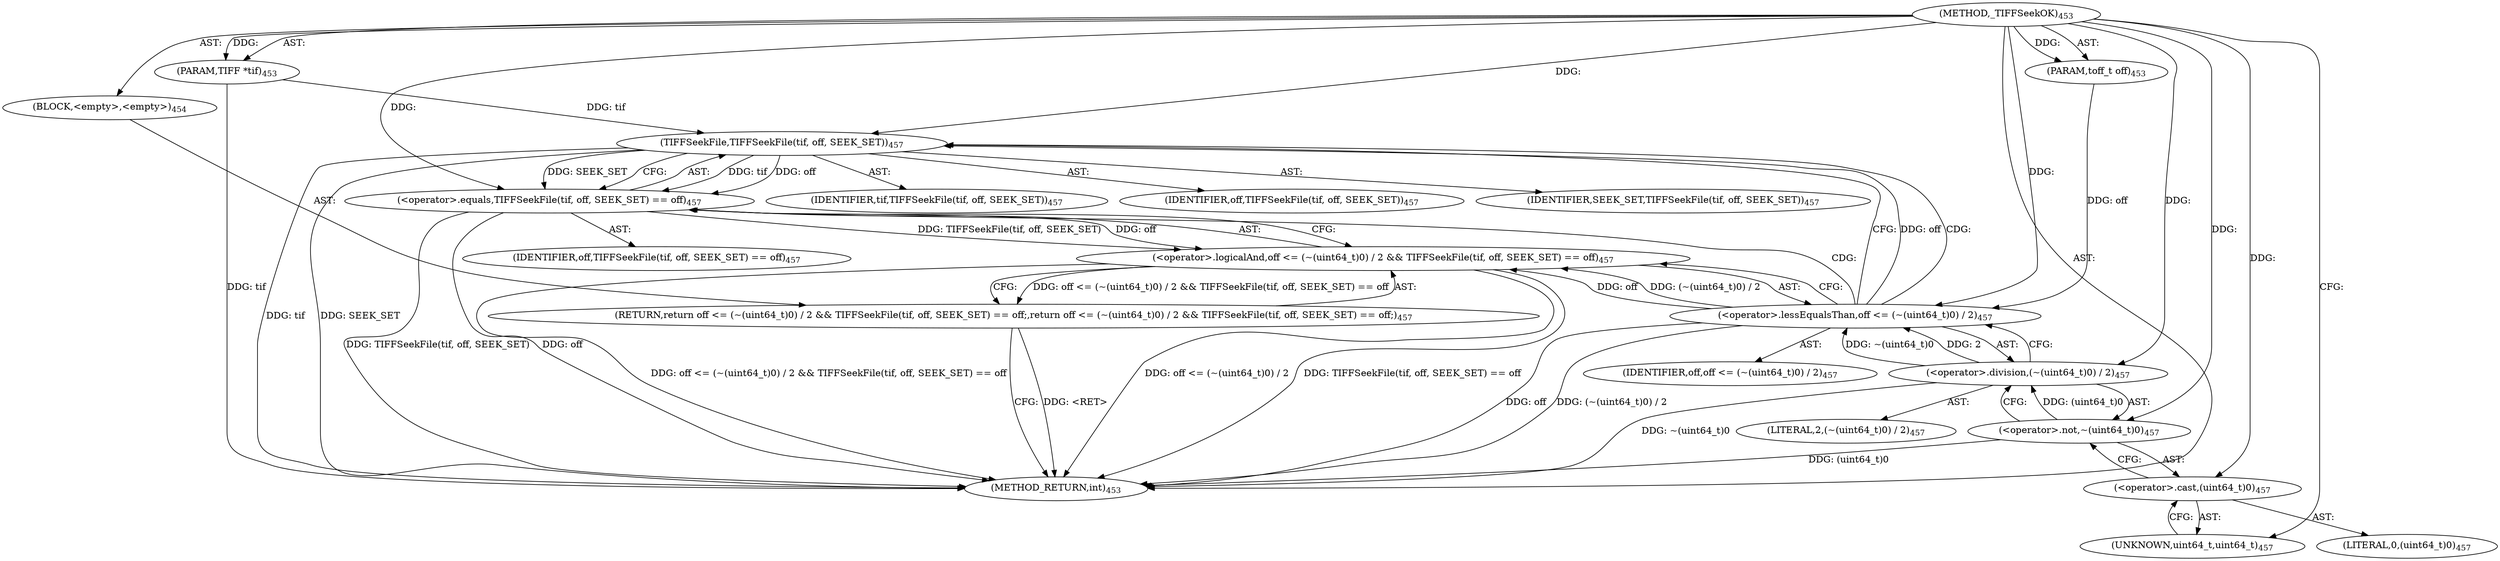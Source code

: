 digraph "_TIFFSeekOK" {  
"21656" [label = <(METHOD,_TIFFSeekOK)<SUB>453</SUB>> ]
"21657" [label = <(PARAM,TIFF *tif)<SUB>453</SUB>> ]
"21658" [label = <(PARAM,toff_t off)<SUB>453</SUB>> ]
"21659" [label = <(BLOCK,&lt;empty&gt;,&lt;empty&gt;)<SUB>454</SUB>> ]
"21660" [label = <(RETURN,return off &lt;= (~(uint64_t)0) / 2 &amp;&amp; TIFFSeekFile(tif, off, SEEK_SET) == off;,return off &lt;= (~(uint64_t)0) / 2 &amp;&amp; TIFFSeekFile(tif, off, SEEK_SET) == off;)<SUB>457</SUB>> ]
"21661" [label = <(&lt;operator&gt;.logicalAnd,off &lt;= (~(uint64_t)0) / 2 &amp;&amp; TIFFSeekFile(tif, off, SEEK_SET) == off)<SUB>457</SUB>> ]
"21662" [label = <(&lt;operator&gt;.lessEqualsThan,off &lt;= (~(uint64_t)0) / 2)<SUB>457</SUB>> ]
"21663" [label = <(IDENTIFIER,off,off &lt;= (~(uint64_t)0) / 2)<SUB>457</SUB>> ]
"21664" [label = <(&lt;operator&gt;.division,(~(uint64_t)0) / 2)<SUB>457</SUB>> ]
"21665" [label = <(&lt;operator&gt;.not,~(uint64_t)0)<SUB>457</SUB>> ]
"21666" [label = <(&lt;operator&gt;.cast,(uint64_t)0)<SUB>457</SUB>> ]
"21667" [label = <(UNKNOWN,uint64_t,uint64_t)<SUB>457</SUB>> ]
"21668" [label = <(LITERAL,0,(uint64_t)0)<SUB>457</SUB>> ]
"21669" [label = <(LITERAL,2,(~(uint64_t)0) / 2)<SUB>457</SUB>> ]
"21670" [label = <(&lt;operator&gt;.equals,TIFFSeekFile(tif, off, SEEK_SET) == off)<SUB>457</SUB>> ]
"21671" [label = <(TIFFSeekFile,TIFFSeekFile(tif, off, SEEK_SET))<SUB>457</SUB>> ]
"21672" [label = <(IDENTIFIER,tif,TIFFSeekFile(tif, off, SEEK_SET))<SUB>457</SUB>> ]
"21673" [label = <(IDENTIFIER,off,TIFFSeekFile(tif, off, SEEK_SET))<SUB>457</SUB>> ]
"21674" [label = <(IDENTIFIER,SEEK_SET,TIFFSeekFile(tif, off, SEEK_SET))<SUB>457</SUB>> ]
"21675" [label = <(IDENTIFIER,off,TIFFSeekFile(tif, off, SEEK_SET) == off)<SUB>457</SUB>> ]
"21676" [label = <(METHOD_RETURN,int)<SUB>453</SUB>> ]
  "21656" -> "21657"  [ label = "AST: "] 
  "21656" -> "21658"  [ label = "AST: "] 
  "21656" -> "21659"  [ label = "AST: "] 
  "21656" -> "21676"  [ label = "AST: "] 
  "21659" -> "21660"  [ label = "AST: "] 
  "21660" -> "21661"  [ label = "AST: "] 
  "21661" -> "21662"  [ label = "AST: "] 
  "21661" -> "21670"  [ label = "AST: "] 
  "21662" -> "21663"  [ label = "AST: "] 
  "21662" -> "21664"  [ label = "AST: "] 
  "21664" -> "21665"  [ label = "AST: "] 
  "21664" -> "21669"  [ label = "AST: "] 
  "21665" -> "21666"  [ label = "AST: "] 
  "21666" -> "21667"  [ label = "AST: "] 
  "21666" -> "21668"  [ label = "AST: "] 
  "21670" -> "21671"  [ label = "AST: "] 
  "21670" -> "21675"  [ label = "AST: "] 
  "21671" -> "21672"  [ label = "AST: "] 
  "21671" -> "21673"  [ label = "AST: "] 
  "21671" -> "21674"  [ label = "AST: "] 
  "21660" -> "21676"  [ label = "CFG: "] 
  "21661" -> "21660"  [ label = "CFG: "] 
  "21662" -> "21661"  [ label = "CFG: "] 
  "21662" -> "21671"  [ label = "CFG: "] 
  "21670" -> "21661"  [ label = "CFG: "] 
  "21664" -> "21662"  [ label = "CFG: "] 
  "21671" -> "21670"  [ label = "CFG: "] 
  "21665" -> "21664"  [ label = "CFG: "] 
  "21666" -> "21665"  [ label = "CFG: "] 
  "21667" -> "21666"  [ label = "CFG: "] 
  "21656" -> "21667"  [ label = "CFG: "] 
  "21660" -> "21676"  [ label = "DDG: &lt;RET&gt;"] 
  "21657" -> "21676"  [ label = "DDG: tif"] 
  "21662" -> "21676"  [ label = "DDG: off"] 
  "21665" -> "21676"  [ label = "DDG: (uint64_t)0"] 
  "21664" -> "21676"  [ label = "DDG: ~(uint64_t)0"] 
  "21662" -> "21676"  [ label = "DDG: (~(uint64_t)0) / 2"] 
  "21661" -> "21676"  [ label = "DDG: off &lt;= (~(uint64_t)0) / 2"] 
  "21671" -> "21676"  [ label = "DDG: tif"] 
  "21670" -> "21676"  [ label = "DDG: TIFFSeekFile(tif, off, SEEK_SET)"] 
  "21670" -> "21676"  [ label = "DDG: off"] 
  "21661" -> "21676"  [ label = "DDG: TIFFSeekFile(tif, off, SEEK_SET) == off"] 
  "21661" -> "21676"  [ label = "DDG: off &lt;= (~(uint64_t)0) / 2 &amp;&amp; TIFFSeekFile(tif, off, SEEK_SET) == off"] 
  "21671" -> "21676"  [ label = "DDG: SEEK_SET"] 
  "21656" -> "21657"  [ label = "DDG: "] 
  "21656" -> "21658"  [ label = "DDG: "] 
  "21661" -> "21660"  [ label = "DDG: off &lt;= (~(uint64_t)0) / 2 &amp;&amp; TIFFSeekFile(tif, off, SEEK_SET) == off"] 
  "21662" -> "21661"  [ label = "DDG: off"] 
  "21662" -> "21661"  [ label = "DDG: (~(uint64_t)0) / 2"] 
  "21670" -> "21661"  [ label = "DDG: TIFFSeekFile(tif, off, SEEK_SET)"] 
  "21670" -> "21661"  [ label = "DDG: off"] 
  "21658" -> "21662"  [ label = "DDG: off"] 
  "21656" -> "21662"  [ label = "DDG: "] 
  "21664" -> "21662"  [ label = "DDG: ~(uint64_t)0"] 
  "21664" -> "21662"  [ label = "DDG: 2"] 
  "21671" -> "21670"  [ label = "DDG: tif"] 
  "21671" -> "21670"  [ label = "DDG: off"] 
  "21671" -> "21670"  [ label = "DDG: SEEK_SET"] 
  "21656" -> "21670"  [ label = "DDG: "] 
  "21665" -> "21664"  [ label = "DDG: (uint64_t)0"] 
  "21656" -> "21664"  [ label = "DDG: "] 
  "21657" -> "21671"  [ label = "DDG: tif"] 
  "21656" -> "21671"  [ label = "DDG: "] 
  "21662" -> "21671"  [ label = "DDG: off"] 
  "21656" -> "21665"  [ label = "DDG: "] 
  "21656" -> "21666"  [ label = "DDG: "] 
  "21662" -> "21671"  [ label = "CDG: "] 
  "21662" -> "21670"  [ label = "CDG: "] 
}

